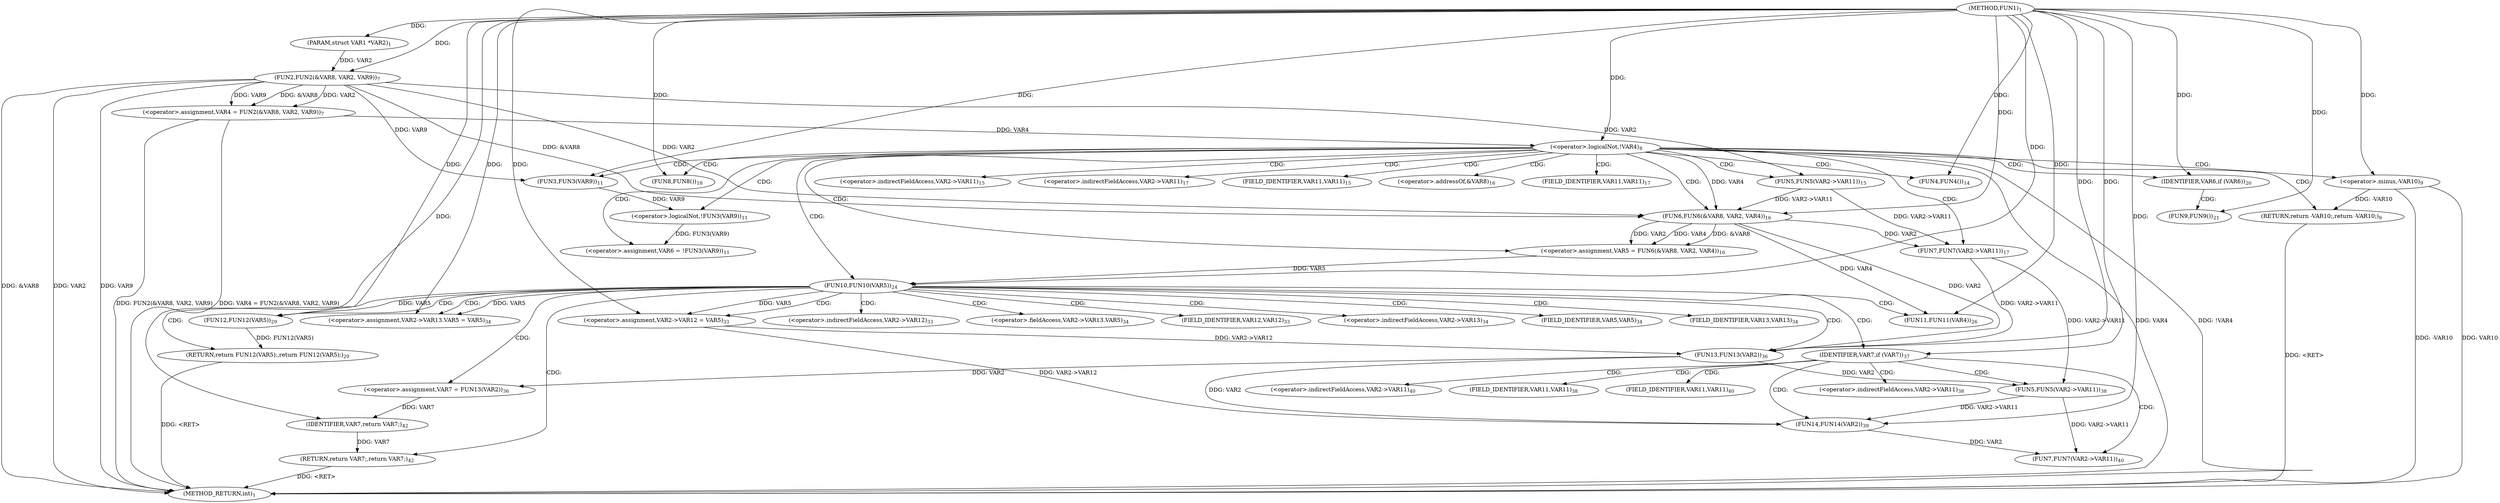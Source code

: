 digraph "FUN1" {  
"8" [label = <(METHOD,FUN1)<SUB>1</SUB>> ]
"95" [label = <(METHOD_RETURN,int)<SUB>1</SUB>> ]
"9" [label = <(PARAM,struct VAR1 *VAR2)<SUB>1</SUB>> ]
"15" [label = <(&lt;operator&gt;.assignment,VAR4 = FUN2(&amp;VAR8, VAR2, VAR9))<SUB>7</SUB>> ]
"29" [label = <(&lt;operator&gt;.assignment,VAR6 = !FUN3(VAR9))<SUB>11</SUB>> ]
"34" [label = <(FUN4,FUN4())<SUB>14</SUB>> ]
"35" [label = <(FUN5,FUN5(VAR2-&gt;VAR11))<SUB>15</SUB>> ]
"39" [label = <(&lt;operator&gt;.assignment,VAR5 = FUN6(&amp;VAR8, VAR2, VAR4))<SUB>16</SUB>> ]
"46" [label = <(FUN7,FUN7(VAR2-&gt;VAR11))<SUB>17</SUB>> ]
"50" [label = <(FUN8,FUN8())<SUB>18</SUB>> ]
"64" [label = <(&lt;operator&gt;.assignment,VAR2-&gt;VAR12 = VAR5)<SUB>33</SUB>> ]
"69" [label = <(&lt;operator&gt;.assignment,VAR2-&gt;VAR13.VAR5 = VAR5)<SUB>34</SUB>> ]
"76" [label = <(&lt;operator&gt;.assignment,VAR7 = FUN13(VAR2))<SUB>36</SUB>> ]
"93" [label = <(RETURN,return VAR7;,return VAR7;)<SUB>42</SUB>> ]
"23" [label = <(&lt;operator&gt;.logicalNot,!VAR4)<SUB>8</SUB>> ]
"52" [label = <(IDENTIFIER,VAR6,if (VAR6))<SUB>20</SUB>> ]
"56" [label = <(FUN10,FUN10(VAR5))<SUB>24</SUB>> ]
"81" [label = <(IDENTIFIER,VAR7,if (VAR7))<SUB>37</SUB>> ]
"94" [label = <(IDENTIFIER,VAR7,return VAR7;)<SUB>42</SUB>> ]
"17" [label = <(FUN2,FUN2(&amp;VAR8, VAR2, VAR9))<SUB>7</SUB>> ]
"26" [label = <(RETURN,return -VAR10;,return -VAR10;)<SUB>9</SUB>> ]
"31" [label = <(&lt;operator&gt;.logicalNot,!FUN3(VAR9))<SUB>11</SUB>> ]
"41" [label = <(FUN6,FUN6(&amp;VAR8, VAR2, VAR4))<SUB>16</SUB>> ]
"54" [label = <(FUN9,FUN9())<SUB>21</SUB>> ]
"59" [label = <(FUN11,FUN11(VAR4))<SUB>26</SUB>> ]
"61" [label = <(RETURN,return FUN12(VAR5);,return FUN12(VAR5);)<SUB>29</SUB>> ]
"78" [label = <(FUN13,FUN13(VAR2))<SUB>36</SUB>> ]
"83" [label = <(FUN5,FUN5(VAR2-&gt;VAR11))<SUB>38</SUB>> ]
"87" [label = <(FUN14,FUN14(VAR2))<SUB>39</SUB>> ]
"89" [label = <(FUN7,FUN7(VAR2-&gt;VAR11))<SUB>40</SUB>> ]
"27" [label = <(&lt;operator&gt;.minus,-VAR10)<SUB>9</SUB>> ]
"32" [label = <(FUN3,FUN3(VAR9))<SUB>11</SUB>> ]
"62" [label = <(FUN12,FUN12(VAR5))<SUB>29</SUB>> ]
"36" [label = <(&lt;operator&gt;.indirectFieldAccess,VAR2-&gt;VAR11)<SUB>15</SUB>> ]
"47" [label = <(&lt;operator&gt;.indirectFieldAccess,VAR2-&gt;VAR11)<SUB>17</SUB>> ]
"65" [label = <(&lt;operator&gt;.indirectFieldAccess,VAR2-&gt;VAR12)<SUB>33</SUB>> ]
"70" [label = <(&lt;operator&gt;.fieldAccess,VAR2-&gt;VAR13.VAR5)<SUB>34</SUB>> ]
"38" [label = <(FIELD_IDENTIFIER,VAR11,VAR11)<SUB>15</SUB>> ]
"42" [label = <(&lt;operator&gt;.addressOf,&amp;VAR8)<SUB>16</SUB>> ]
"49" [label = <(FIELD_IDENTIFIER,VAR11,VAR11)<SUB>17</SUB>> ]
"67" [label = <(FIELD_IDENTIFIER,VAR12,VAR12)<SUB>33</SUB>> ]
"71" [label = <(&lt;operator&gt;.indirectFieldAccess,VAR2-&gt;VAR13)<SUB>34</SUB>> ]
"74" [label = <(FIELD_IDENTIFIER,VAR5,VAR5)<SUB>34</SUB>> ]
"73" [label = <(FIELD_IDENTIFIER,VAR13,VAR13)<SUB>34</SUB>> ]
"84" [label = <(&lt;operator&gt;.indirectFieldAccess,VAR2-&gt;VAR11)<SUB>38</SUB>> ]
"90" [label = <(&lt;operator&gt;.indirectFieldAccess,VAR2-&gt;VAR11)<SUB>40</SUB>> ]
"86" [label = <(FIELD_IDENTIFIER,VAR11,VAR11)<SUB>38</SUB>> ]
"92" [label = <(FIELD_IDENTIFIER,VAR11,VAR11)<SUB>40</SUB>> ]
  "26" -> "95"  [ label = "DDG: &lt;RET&gt;"] 
  "93" -> "95"  [ label = "DDG: &lt;RET&gt;"] 
  "61" -> "95"  [ label = "DDG: &lt;RET&gt;"] 
  "17" -> "95"  [ label = "DDG: &amp;VAR8"] 
  "17" -> "95"  [ label = "DDG: VAR2"] 
  "17" -> "95"  [ label = "DDG: VAR9"] 
  "15" -> "95"  [ label = "DDG: FUN2(&amp;VAR8, VAR2, VAR9)"] 
  "15" -> "95"  [ label = "DDG: VAR4 = FUN2(&amp;VAR8, VAR2, VAR9)"] 
  "23" -> "95"  [ label = "DDG: VAR4"] 
  "23" -> "95"  [ label = "DDG: !VAR4"] 
  "27" -> "95"  [ label = "DDG: VAR10"] 
  "27" -> "95"  [ label = "DDG: -VAR10"] 
  "8" -> "9"  [ label = "DDG: "] 
  "17" -> "15"  [ label = "DDG: &amp;VAR8"] 
  "17" -> "15"  [ label = "DDG: VAR2"] 
  "17" -> "15"  [ label = "DDG: VAR9"] 
  "31" -> "29"  [ label = "DDG: FUN3(VAR9)"] 
  "8" -> "34"  [ label = "DDG: "] 
  "41" -> "39"  [ label = "DDG: &amp;VAR8"] 
  "41" -> "39"  [ label = "DDG: VAR2"] 
  "41" -> "39"  [ label = "DDG: VAR4"] 
  "8" -> "50"  [ label = "DDG: "] 
  "56" -> "64"  [ label = "DDG: VAR5"] 
  "8" -> "64"  [ label = "DDG: "] 
  "8" -> "69"  [ label = "DDG: "] 
  "56" -> "69"  [ label = "DDG: VAR5"] 
  "78" -> "76"  [ label = "DDG: VAR2"] 
  "94" -> "93"  [ label = "DDG: VAR7"] 
  "17" -> "35"  [ label = "DDG: VAR2"] 
  "35" -> "46"  [ label = "DDG: VAR2-&gt;VAR11"] 
  "41" -> "46"  [ label = "DDG: VAR2"] 
  "8" -> "52"  [ label = "DDG: "] 
  "8" -> "81"  [ label = "DDG: "] 
  "76" -> "94"  [ label = "DDG: VAR7"] 
  "8" -> "94"  [ label = "DDG: "] 
  "8" -> "17"  [ label = "DDG: "] 
  "9" -> "17"  [ label = "DDG: VAR2"] 
  "15" -> "23"  [ label = "DDG: VAR4"] 
  "8" -> "23"  [ label = "DDG: "] 
  "27" -> "26"  [ label = "DDG: -VAR10"] 
  "32" -> "31"  [ label = "DDG: VAR9"] 
  "17" -> "41"  [ label = "DDG: &amp;VAR8"] 
  "8" -> "41"  [ label = "DDG: "] 
  "17" -> "41"  [ label = "DDG: VAR2"] 
  "35" -> "41"  [ label = "DDG: VAR2-&gt;VAR11"] 
  "23" -> "41"  [ label = "DDG: VAR4"] 
  "8" -> "54"  [ label = "DDG: "] 
  "39" -> "56"  [ label = "DDG: VAR5"] 
  "8" -> "56"  [ label = "DDG: "] 
  "62" -> "61"  [ label = "DDG: FUN12(VAR5)"] 
  "41" -> "78"  [ label = "DDG: VAR2"] 
  "46" -> "78"  [ label = "DDG: VAR2-&gt;VAR11"] 
  "64" -> "78"  [ label = "DDG: VAR2-&gt;VAR12"] 
  "8" -> "78"  [ label = "DDG: "] 
  "17" -> "32"  [ label = "DDG: VAR9"] 
  "8" -> "32"  [ label = "DDG: "] 
  "41" -> "59"  [ label = "DDG: VAR4"] 
  "8" -> "59"  [ label = "DDG: "] 
  "46" -> "83"  [ label = "DDG: VAR2-&gt;VAR11"] 
  "78" -> "83"  [ label = "DDG: VAR2"] 
  "64" -> "87"  [ label = "DDG: VAR2-&gt;VAR12"] 
  "78" -> "87"  [ label = "DDG: VAR2"] 
  "83" -> "87"  [ label = "DDG: VAR2-&gt;VAR11"] 
  "8" -> "87"  [ label = "DDG: "] 
  "83" -> "89"  [ label = "DDG: VAR2-&gt;VAR11"] 
  "87" -> "89"  [ label = "DDG: VAR2"] 
  "8" -> "27"  [ label = "DDG: "] 
  "56" -> "62"  [ label = "DDG: VAR5"] 
  "8" -> "62"  [ label = "DDG: "] 
  "23" -> "47"  [ label = "CDG: "] 
  "23" -> "34"  [ label = "CDG: "] 
  "23" -> "32"  [ label = "CDG: "] 
  "23" -> "49"  [ label = "CDG: "] 
  "23" -> "26"  [ label = "CDG: "] 
  "23" -> "42"  [ label = "CDG: "] 
  "23" -> "52"  [ label = "CDG: "] 
  "23" -> "46"  [ label = "CDG: "] 
  "23" -> "38"  [ label = "CDG: "] 
  "23" -> "56"  [ label = "CDG: "] 
  "23" -> "27"  [ label = "CDG: "] 
  "23" -> "29"  [ label = "CDG: "] 
  "23" -> "50"  [ label = "CDG: "] 
  "23" -> "35"  [ label = "CDG: "] 
  "23" -> "36"  [ label = "CDG: "] 
  "23" -> "41"  [ label = "CDG: "] 
  "23" -> "39"  [ label = "CDG: "] 
  "23" -> "31"  [ label = "CDG: "] 
  "52" -> "54"  [ label = "CDG: "] 
  "56" -> "73"  [ label = "CDG: "] 
  "56" -> "64"  [ label = "CDG: "] 
  "56" -> "81"  [ label = "CDG: "] 
  "56" -> "69"  [ label = "CDG: "] 
  "56" -> "67"  [ label = "CDG: "] 
  "56" -> "74"  [ label = "CDG: "] 
  "56" -> "76"  [ label = "CDG: "] 
  "56" -> "65"  [ label = "CDG: "] 
  "56" -> "59"  [ label = "CDG: "] 
  "56" -> "93"  [ label = "CDG: "] 
  "56" -> "61"  [ label = "CDG: "] 
  "56" -> "71"  [ label = "CDG: "] 
  "56" -> "70"  [ label = "CDG: "] 
  "56" -> "78"  [ label = "CDG: "] 
  "56" -> "62"  [ label = "CDG: "] 
  "81" -> "89"  [ label = "CDG: "] 
  "81" -> "84"  [ label = "CDG: "] 
  "81" -> "92"  [ label = "CDG: "] 
  "81" -> "87"  [ label = "CDG: "] 
  "81" -> "90"  [ label = "CDG: "] 
  "81" -> "83"  [ label = "CDG: "] 
  "81" -> "86"  [ label = "CDG: "] 
}
